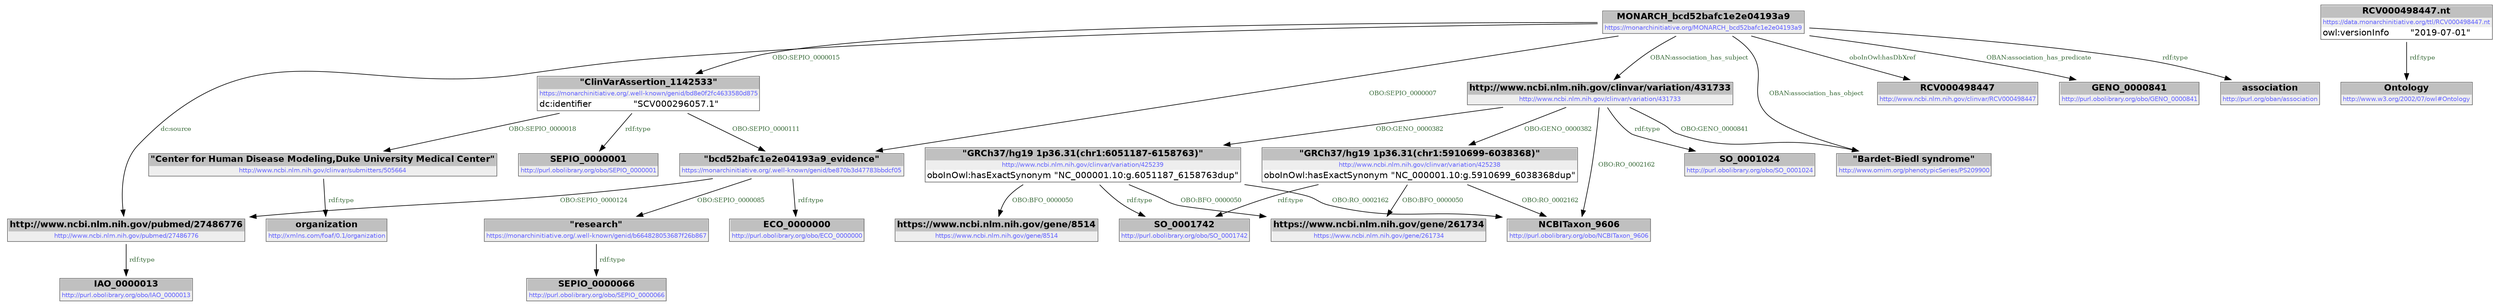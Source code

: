 digraph { 
 node [ fontname="DejaVu Sans" ] ; 
	node0 -> node1 [ color=BLACK, label=< <font point-size='10' color='#336633'>OBO:GENO_0000841</font> > ] ;
	node2 -> node3 [ color=BLACK, label=< <font point-size='10' color='#336633'>rdf:type</font> > ] ;
	node4 -> node2 [ color=BLACK, label=< <font point-size='10' color='#336633'>OBO:SEPIO_0000007</font> > ] ;
	node5 -> node6 [ color=BLACK, label=< <font point-size='10' color='#336633'>rdf:type</font> > ] ;
	node7 -> node8 [ color=BLACK, label=< <font point-size='10' color='#336633'>rdf:type</font> > ] ;
	node4 -> node5 [ color=BLACK, label=< <font point-size='10' color='#336633'>OBO:SEPIO_0000015</font> > ] ;
	node0 -> node9 [ color=BLACK, label=< <font point-size='10' color='#336633'>OBO:GENO_0000382</font> > ] ;
	node4 -> node10 [ color=BLACK, label=< <font point-size='10' color='#336633'>oboInOwl:hasDbXref</font> > ] ;
	node9 -> node12 [ color=BLACK, label=< <font point-size='10' color='#336633'>rdf:type</font> > ] ;
	node4 -> node0 [ color=BLACK, label=< <font point-size='10' color='#336633'>OBAN:association_has_subject</font> > ] ;
	node13 -> node14 [ color=BLACK, label=< <font point-size='10' color='#336633'>OBO:RO_0002162</font> > ] ;
	node0 -> node13 [ color=BLACK, label=< <font point-size='10' color='#336633'>OBO:GENO_0000382</font> > ] ;
	node9 -> node16 [ color=BLACK, label=< <font point-size='10' color='#336633'>OBO:BFO_0000050</font> > ] ;
	node13 -> node16 [ color=BLACK, label=< <font point-size='10' color='#336633'>OBO:BFO_0000050</font> > ] ;
	node5 -> node7 [ color=BLACK, label=< <font point-size='10' color='#336633'>OBO:SEPIO_0000018</font> > ] ;
	node0 -> node17 [ color=BLACK, label=< <font point-size='10' color='#336633'>rdf:type</font> > ] ;
	node4 -> node18 [ color=BLACK, label=< <font point-size='10' color='#336633'>OBAN:association_has_predicate</font> > ] ;
	node4 -> node1 [ color=BLACK, label=< <font point-size='10' color='#336633'>OBAN:association_has_object</font> > ] ;
	node2 -> node19 [ color=BLACK, label=< <font point-size='10' color='#336633'>OBO:SEPIO_0000124</font> > ] ;
	node2 -> node11 [ color=BLACK, label=< <font point-size='10' color='#336633'>OBO:SEPIO_0000085</font> > ] ;
	node9 -> node20 [ color=BLACK, label=< <font point-size='10' color='#336633'>OBO:BFO_0000050</font> > ] ;
	node15 -> node21 [ color=BLACK, label=< <font point-size='10' color='#336633'>rdf:type</font> > ] ;
	node13 -> node12 [ color=BLACK, label=< <font point-size='10' color='#336633'>rdf:type</font> > ] ;
	node19 -> node22 [ color=BLACK, label=< <font point-size='10' color='#336633'>rdf:type</font> > ] ;
	node9 -> node14 [ color=BLACK, label=< <font point-size='10' color='#336633'>OBO:RO_0002162</font> > ] ;
	node4 -> node23 [ color=BLACK, label=< <font point-size='10' color='#336633'>rdf:type</font> > ] ;
	node5 -> node2 [ color=BLACK, label=< <font point-size='10' color='#336633'>OBO:SEPIO_0000111</font> > ] ;
	node4 -> node19 [ color=BLACK, label=< <font point-size='10' color='#336633'>dc:source</font> > ] ;
	node11 -> node24 [ color=BLACK, label=< <font point-size='10' color='#336633'>rdf:type</font> > ] ;
	node0 -> node14 [ color=BLACK, label=< <font point-size='10' color='#336633'>OBO:RO_0002162</font> > ] ;
# http://www.ncbi.nlm.nih.gov/clinvar/variation/431733 node0
node0 [ shape=none, color=black label=< <table color='#666666' cellborder='0' cellspacing='0' border='1'><tr><td colspan='2' bgcolor='grey'><B>http://www.ncbi.nlm.nih.gov/clinvar/variation/431733</B></td></tr><tr><td href='http://www.ncbi.nlm.nih.gov/clinvar/variation/431733' bgcolor='#eeeeee' colspan='2'><font point-size='10' color='#6666ff'>http://www.ncbi.nlm.nih.gov/clinvar/variation/431733</font></td></tr></table> > ] 
# http://www.omim.org/phenotypicSeries/PS209900 node1
node1 [ shape=none, color=black label=< <table color='#666666' cellborder='0' cellspacing='0' border='1'><tr><td colspan='2' bgcolor='grey'><B>&quot;Bardet-Biedl syndrome&quot;</B></td></tr><tr><td href='http://www.omim.org/phenotypicSeries/PS209900' bgcolor='#eeeeee' colspan='2'><font point-size='10' color='#6666ff'>http://www.omim.org/phenotypicSeries/PS209900</font></td></tr></table> > ] 
# https://monarchinitiative.org/.well-known/genid/be870b3d47783bbdcf05 node2
node2 [ shape=none, color=black label=< <table color='#666666' cellborder='0' cellspacing='0' border='1'><tr><td colspan='2' bgcolor='grey'><B>&quot;bcd52bafc1e2e04193a9_evidence&quot;</B></td></tr><tr><td href='https://monarchinitiative.org/.well-known/genid/be870b3d47783bbdcf05' bgcolor='#eeeeee' colspan='2'><font point-size='10' color='#6666ff'>https://monarchinitiative.org/.well-known/genid/be870b3d47783bbdcf05</font></td></tr></table> > ] 
# http://purl.obolibrary.org/obo/ECO_0000000 node3
node3 [ shape=none, color=black label=< <table color='#666666' cellborder='0' cellspacing='0' border='1'><tr><td colspan='2' bgcolor='grey'><B>ECO_0000000</B></td></tr><tr><td href='http://purl.obolibrary.org/obo/ECO_0000000' bgcolor='#eeeeee' colspan='2'><font point-size='10' color='#6666ff'>http://purl.obolibrary.org/obo/ECO_0000000</font></td></tr></table> > ] 
# https://monarchinitiative.org/MONARCH_bcd52bafc1e2e04193a9 node4
node4 [ shape=none, color=black label=< <table color='#666666' cellborder='0' cellspacing='0' border='1'><tr><td colspan='2' bgcolor='grey'><B>MONARCH_bcd52bafc1e2e04193a9</B></td></tr><tr><td href='https://monarchinitiative.org/MONARCH_bcd52bafc1e2e04193a9' bgcolor='#eeeeee' colspan='2'><font point-size='10' color='#6666ff'>https://monarchinitiative.org/MONARCH_bcd52bafc1e2e04193a9</font></td></tr></table> > ] 
# https://monarchinitiative.org/.well-known/genid/bd8e0f2fc4633580d875 node5
node5 [ shape=none, color=black label=< <table color='#666666' cellborder='0' cellspacing='0' border='1'><tr><td colspan='2' bgcolor='grey'><B>&quot;ClinVarAssertion_1142533&quot;</B></td></tr><tr><td href='https://monarchinitiative.org/.well-known/genid/bd8e0f2fc4633580d875' bgcolor='#eeeeee' colspan='2'><font point-size='10' color='#6666ff'>https://monarchinitiative.org/.well-known/genid/bd8e0f2fc4633580d875</font></td></tr><tr><td align='left'>dc:identifier</td><td align='left'>&quot;SCV000296057.1&quot;</td></tr></table> > ] 
# http://purl.obolibrary.org/obo/SEPIO_0000001 node6
node6 [ shape=none, color=black label=< <table color='#666666' cellborder='0' cellspacing='0' border='1'><tr><td colspan='2' bgcolor='grey'><B>SEPIO_0000001</B></td></tr><tr><td href='http://purl.obolibrary.org/obo/SEPIO_0000001' bgcolor='#eeeeee' colspan='2'><font point-size='10' color='#6666ff'>http://purl.obolibrary.org/obo/SEPIO_0000001</font></td></tr></table> > ] 
# http://www.ncbi.nlm.nih.gov/clinvar/submitters/505664 node7
node7 [ shape=none, color=black label=< <table color='#666666' cellborder='0' cellspacing='0' border='1'><tr><td colspan='2' bgcolor='grey'><B>&quot;Center for Human Disease Modeling,Duke University Medical Center&quot;</B></td></tr><tr><td href='http://www.ncbi.nlm.nih.gov/clinvar/submitters/505664' bgcolor='#eeeeee' colspan='2'><font point-size='10' color='#6666ff'>http://www.ncbi.nlm.nih.gov/clinvar/submitters/505664</font></td></tr></table> > ] 
# http://xmlns.com/foaf/0.1/organization node8
node8 [ shape=none, color=black label=< <table color='#666666' cellborder='0' cellspacing='0' border='1'><tr><td colspan='2' bgcolor='grey'><B>organization</B></td></tr><tr><td href='http://xmlns.com/foaf/0.1/organization' bgcolor='#eeeeee' colspan='2'><font point-size='10' color='#6666ff'>http://xmlns.com/foaf/0.1/organization</font></td></tr></table> > ] 
# http://www.ncbi.nlm.nih.gov/clinvar/variation/425239 node9
node9 [ shape=none, color=black label=< <table color='#666666' cellborder='0' cellspacing='0' border='1'><tr><td colspan='2' bgcolor='grey'><B>&quot;GRCh37/hg19 1p36.31(chr1:6051187-6158763)&quot;</B></td></tr><tr><td href='http://www.ncbi.nlm.nih.gov/clinvar/variation/425239' bgcolor='#eeeeee' colspan='2'><font point-size='10' color='#6666ff'>http://www.ncbi.nlm.nih.gov/clinvar/variation/425239</font></td></tr><tr><td align='left'>oboInOwl:hasExactSynonym</td><td align='left'>&quot;NC_000001.10:g.6051187_6158763dup&quot;</td></tr></table> > ] 
# http://www.ncbi.nlm.nih.gov/clinvar/RCV000498447 node10
node10 [ shape=none, color=black label=< <table color='#666666' cellborder='0' cellspacing='0' border='1'><tr><td colspan='2' bgcolor='grey'><B>RCV000498447</B></td></tr><tr><td href='http://www.ncbi.nlm.nih.gov/clinvar/RCV000498447' bgcolor='#eeeeee' colspan='2'><font point-size='10' color='#6666ff'>http://www.ncbi.nlm.nih.gov/clinvar/RCV000498447</font></td></tr></table> > ] 
# https://monarchinitiative.org/.well-known/genid/b664828053687f26b867 node11
node11 [ shape=none, color=black label=< <table color='#666666' cellborder='0' cellspacing='0' border='1'><tr><td colspan='2' bgcolor='grey'><B>&quot;research&quot;</B></td></tr><tr><td href='https://monarchinitiative.org/.well-known/genid/b664828053687f26b867' bgcolor='#eeeeee' colspan='2'><font point-size='10' color='#6666ff'>https://monarchinitiative.org/.well-known/genid/b664828053687f26b867</font></td></tr></table> > ] 
# http://purl.obolibrary.org/obo/SO_0001742 node12
node12 [ shape=none, color=black label=< <table color='#666666' cellborder='0' cellspacing='0' border='1'><tr><td colspan='2' bgcolor='grey'><B>SO_0001742</B></td></tr><tr><td href='http://purl.obolibrary.org/obo/SO_0001742' bgcolor='#eeeeee' colspan='2'><font point-size='10' color='#6666ff'>http://purl.obolibrary.org/obo/SO_0001742</font></td></tr></table> > ] 
# http://www.ncbi.nlm.nih.gov/clinvar/variation/425238 node13
node13 [ shape=none, color=black label=< <table color='#666666' cellborder='0' cellspacing='0' border='1'><tr><td colspan='2' bgcolor='grey'><B>&quot;GRCh37/hg19 1p36.31(chr1:5910699-6038368)&quot;</B></td></tr><tr><td href='http://www.ncbi.nlm.nih.gov/clinvar/variation/425238' bgcolor='#eeeeee' colspan='2'><font point-size='10' color='#6666ff'>http://www.ncbi.nlm.nih.gov/clinvar/variation/425238</font></td></tr><tr><td align='left'>oboInOwl:hasExactSynonym</td><td align='left'>&quot;NC_000001.10:g.5910699_6038368dup&quot;</td></tr></table> > ] 
# http://purl.obolibrary.org/obo/NCBITaxon_9606 node14
node14 [ shape=none, color=black label=< <table color='#666666' cellborder='0' cellspacing='0' border='1'><tr><td colspan='2' bgcolor='grey'><B>NCBITaxon_9606</B></td></tr><tr><td href='http://purl.obolibrary.org/obo/NCBITaxon_9606' bgcolor='#eeeeee' colspan='2'><font point-size='10' color='#6666ff'>http://purl.obolibrary.org/obo/NCBITaxon_9606</font></td></tr></table> > ] 
# https://data.monarchinitiative.org/ttl/RCV000498447.nt node15
node15 [ shape=none, color=black label=< <table color='#666666' cellborder='0' cellspacing='0' border='1'><tr><td colspan='2' bgcolor='grey'><B>RCV000498447.nt</B></td></tr><tr><td href='https://data.monarchinitiative.org/ttl/RCV000498447.nt' bgcolor='#eeeeee' colspan='2'><font point-size='10' color='#6666ff'>https://data.monarchinitiative.org/ttl/RCV000498447.nt</font></td></tr><tr><td align='left'>owl:versionInfo</td><td align='left'>&quot;2019-07-01&quot;</td></tr></table> > ] 
# https://www.ncbi.nlm.nih.gov/gene/261734 node16
node16 [ shape=none, color=black label=< <table color='#666666' cellborder='0' cellspacing='0' border='1'><tr><td colspan='2' bgcolor='grey'><B>https://www.ncbi.nlm.nih.gov/gene/261734</B></td></tr><tr><td href='https://www.ncbi.nlm.nih.gov/gene/261734' bgcolor='#eeeeee' colspan='2'><font point-size='10' color='#6666ff'>https://www.ncbi.nlm.nih.gov/gene/261734</font></td></tr></table> > ] 
# http://purl.obolibrary.org/obo/SO_0001024 node17
node17 [ shape=none, color=black label=< <table color='#666666' cellborder='0' cellspacing='0' border='1'><tr><td colspan='2' bgcolor='grey'><B>SO_0001024</B></td></tr><tr><td href='http://purl.obolibrary.org/obo/SO_0001024' bgcolor='#eeeeee' colspan='2'><font point-size='10' color='#6666ff'>http://purl.obolibrary.org/obo/SO_0001024</font></td></tr></table> > ] 
# http://purl.obolibrary.org/obo/GENO_0000841 node18
node18 [ shape=none, color=black label=< <table color='#666666' cellborder='0' cellspacing='0' border='1'><tr><td colspan='2' bgcolor='grey'><B>GENO_0000841</B></td></tr><tr><td href='http://purl.obolibrary.org/obo/GENO_0000841' bgcolor='#eeeeee' colspan='2'><font point-size='10' color='#6666ff'>http://purl.obolibrary.org/obo/GENO_0000841</font></td></tr></table> > ] 
# http://www.ncbi.nlm.nih.gov/pubmed/27486776 node19
node19 [ shape=none, color=black label=< <table color='#666666' cellborder='0' cellspacing='0' border='1'><tr><td colspan='2' bgcolor='grey'><B>http://www.ncbi.nlm.nih.gov/pubmed/27486776</B></td></tr><tr><td href='http://www.ncbi.nlm.nih.gov/pubmed/27486776' bgcolor='#eeeeee' colspan='2'><font point-size='10' color='#6666ff'>http://www.ncbi.nlm.nih.gov/pubmed/27486776</font></td></tr></table> > ] 
# https://www.ncbi.nlm.nih.gov/gene/8514 node20
node20 [ shape=none, color=black label=< <table color='#666666' cellborder='0' cellspacing='0' border='1'><tr><td colspan='2' bgcolor='grey'><B>https://www.ncbi.nlm.nih.gov/gene/8514</B></td></tr><tr><td href='https://www.ncbi.nlm.nih.gov/gene/8514' bgcolor='#eeeeee' colspan='2'><font point-size='10' color='#6666ff'>https://www.ncbi.nlm.nih.gov/gene/8514</font></td></tr></table> > ] 
# http://www.w3.org/2002/07/owl#Ontology node21
node21 [ shape=none, color=black label=< <table color='#666666' cellborder='0' cellspacing='0' border='1'><tr><td colspan='2' bgcolor='grey'><B>Ontology</B></td></tr><tr><td href='http://www.w3.org/2002/07/owl#Ontology' bgcolor='#eeeeee' colspan='2'><font point-size='10' color='#6666ff'>http://www.w3.org/2002/07/owl#Ontology</font></td></tr></table> > ] 
# http://purl.obolibrary.org/obo/IAO_0000013 node22
node22 [ shape=none, color=black label=< <table color='#666666' cellborder='0' cellspacing='0' border='1'><tr><td colspan='2' bgcolor='grey'><B>IAO_0000013</B></td></tr><tr><td href='http://purl.obolibrary.org/obo/IAO_0000013' bgcolor='#eeeeee' colspan='2'><font point-size='10' color='#6666ff'>http://purl.obolibrary.org/obo/IAO_0000013</font></td></tr></table> > ] 
# http://purl.org/oban/association node23
node23 [ shape=none, color=black label=< <table color='#666666' cellborder='0' cellspacing='0' border='1'><tr><td colspan='2' bgcolor='grey'><B>association</B></td></tr><tr><td href='http://purl.org/oban/association' bgcolor='#eeeeee' colspan='2'><font point-size='10' color='#6666ff'>http://purl.org/oban/association</font></td></tr></table> > ] 
# http://purl.obolibrary.org/obo/SEPIO_0000066 node24
node24 [ shape=none, color=black label=< <table color='#666666' cellborder='0' cellspacing='0' border='1'><tr><td colspan='2' bgcolor='grey'><B>SEPIO_0000066</B></td></tr><tr><td href='http://purl.obolibrary.org/obo/SEPIO_0000066' bgcolor='#eeeeee' colspan='2'><font point-size='10' color='#6666ff'>http://purl.obolibrary.org/obo/SEPIO_0000066</font></td></tr></table> > ] 
}
